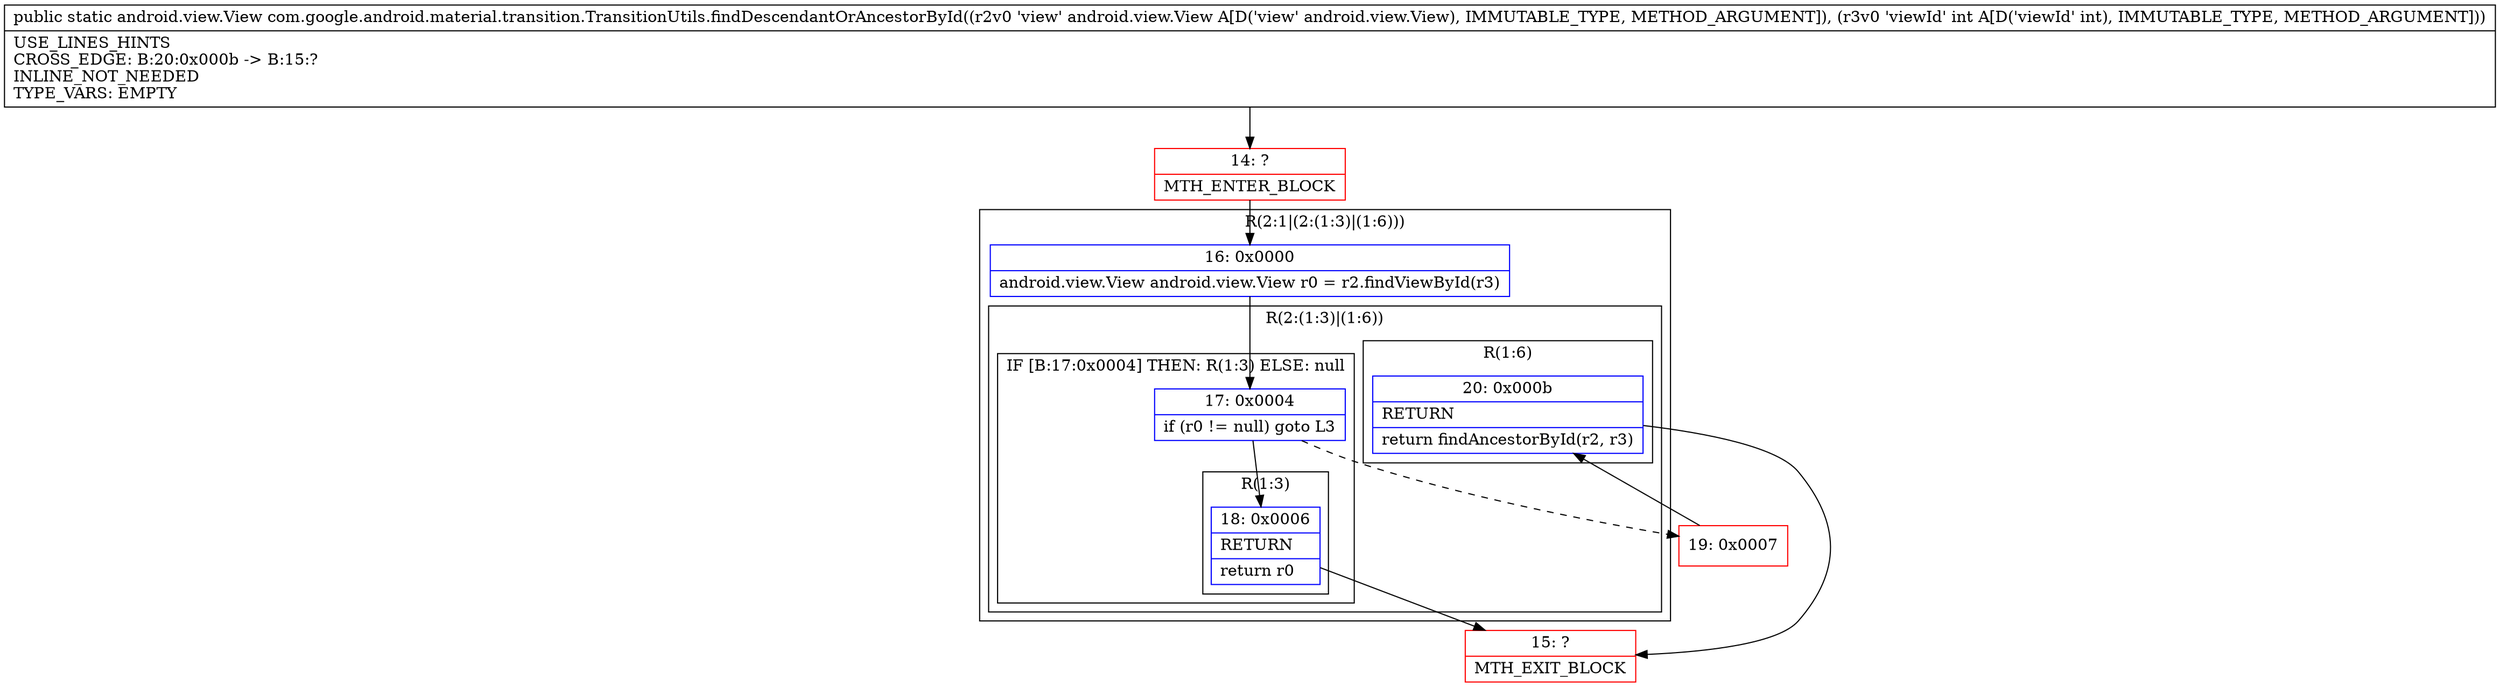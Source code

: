 digraph "CFG forcom.google.android.material.transition.TransitionUtils.findDescendantOrAncestorById(Landroid\/view\/View;I)Landroid\/view\/View;" {
subgraph cluster_Region_473227400 {
label = "R(2:1|(2:(1:3)|(1:6)))";
node [shape=record,color=blue];
Node_16 [shape=record,label="{16\:\ 0x0000|android.view.View android.view.View r0 = r2.findViewById(r3)\l}"];
subgraph cluster_Region_957156673 {
label = "R(2:(1:3)|(1:6))";
node [shape=record,color=blue];
subgraph cluster_IfRegion_721299026 {
label = "IF [B:17:0x0004] THEN: R(1:3) ELSE: null";
node [shape=record,color=blue];
Node_17 [shape=record,label="{17\:\ 0x0004|if (r0 != null) goto L3\l}"];
subgraph cluster_Region_1465420382 {
label = "R(1:3)";
node [shape=record,color=blue];
Node_18 [shape=record,label="{18\:\ 0x0006|RETURN\l|return r0\l}"];
}
}
subgraph cluster_Region_978413796 {
label = "R(1:6)";
node [shape=record,color=blue];
Node_20 [shape=record,label="{20\:\ 0x000b|RETURN\l|return findAncestorById(r2, r3)\l}"];
}
}
}
Node_14 [shape=record,color=red,label="{14\:\ ?|MTH_ENTER_BLOCK\l}"];
Node_15 [shape=record,color=red,label="{15\:\ ?|MTH_EXIT_BLOCK\l}"];
Node_19 [shape=record,color=red,label="{19\:\ 0x0007}"];
MethodNode[shape=record,label="{public static android.view.View com.google.android.material.transition.TransitionUtils.findDescendantOrAncestorById((r2v0 'view' android.view.View A[D('view' android.view.View), IMMUTABLE_TYPE, METHOD_ARGUMENT]), (r3v0 'viewId' int A[D('viewId' int), IMMUTABLE_TYPE, METHOD_ARGUMENT]))  | USE_LINES_HINTS\lCROSS_EDGE: B:20:0x000b \-\> B:15:?\lINLINE_NOT_NEEDED\lTYPE_VARS: EMPTY\l}"];
MethodNode -> Node_14;Node_16 -> Node_17;
Node_17 -> Node_18;
Node_17 -> Node_19[style=dashed];
Node_18 -> Node_15;
Node_20 -> Node_15;
Node_14 -> Node_16;
Node_19 -> Node_20;
}

